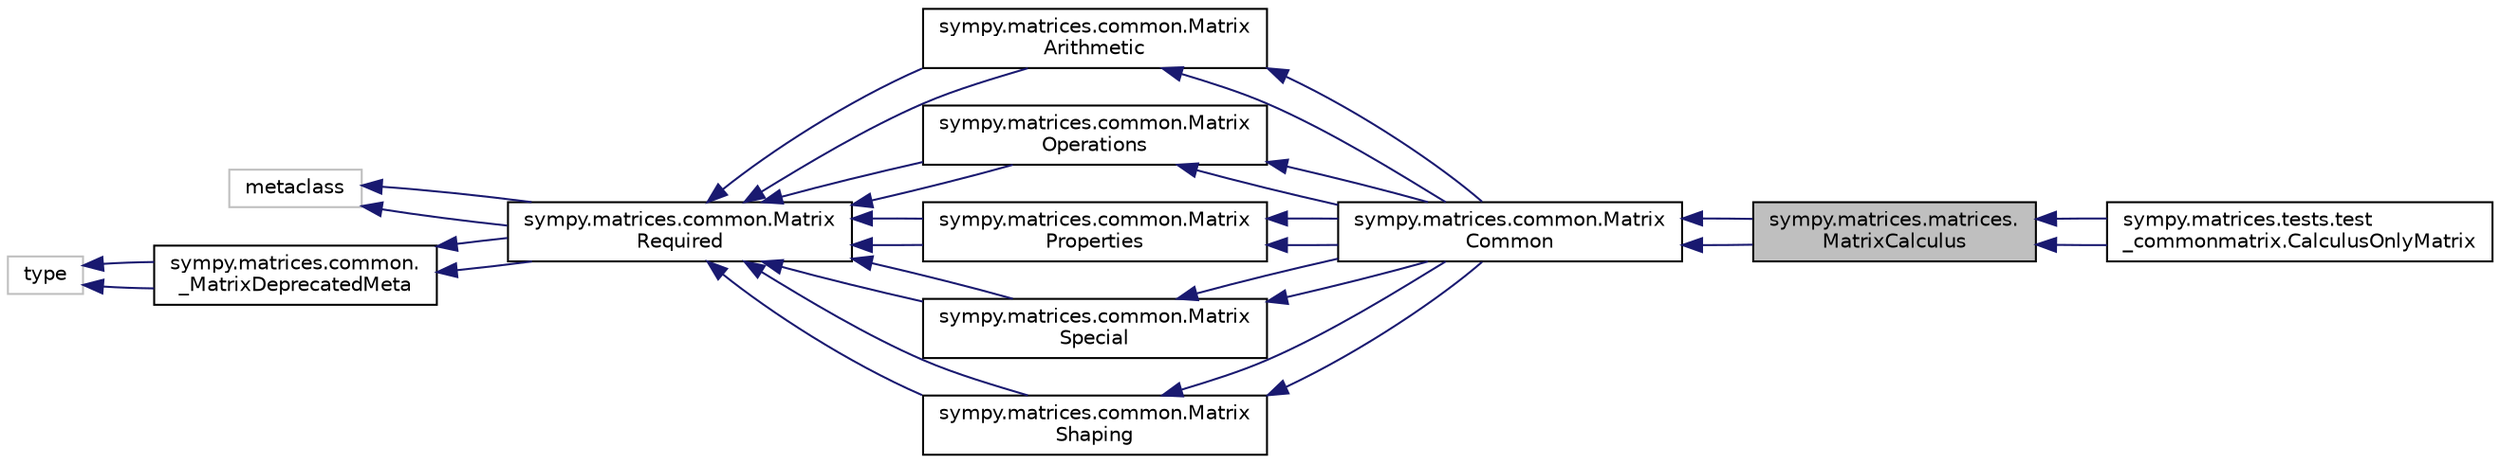 digraph "sympy.matrices.matrices.MatrixCalculus"
{
 // LATEX_PDF_SIZE
  edge [fontname="Helvetica",fontsize="10",labelfontname="Helvetica",labelfontsize="10"];
  node [fontname="Helvetica",fontsize="10",shape=record];
  rankdir="LR";
  Node1 [label="sympy.matrices.matrices.\lMatrixCalculus",height=0.2,width=0.4,color="black", fillcolor="grey75", style="filled", fontcolor="black",tooltip=" "];
  Node2 -> Node1 [dir="back",color="midnightblue",fontsize="10",style="solid",fontname="Helvetica"];
  Node2 [label="sympy.matrices.common.Matrix\lCommon",height=0.2,width=0.4,color="black", fillcolor="white", style="filled",URL="$classsympy_1_1matrices_1_1common_1_1MatrixCommon.html",tooltip=" "];
  Node3 -> Node2 [dir="back",color="midnightblue",fontsize="10",style="solid",fontname="Helvetica"];
  Node3 [label="sympy.matrices.common.Matrix\lArithmetic",height=0.2,width=0.4,color="black", fillcolor="white", style="filled",URL="$classsympy_1_1matrices_1_1common_1_1MatrixArithmetic.html",tooltip=" "];
  Node4 -> Node3 [dir="back",color="midnightblue",fontsize="10",style="solid",fontname="Helvetica"];
  Node4 [label="sympy.matrices.common.Matrix\lRequired",height=0.2,width=0.4,color="black", fillcolor="white", style="filled",URL="$classsympy_1_1matrices_1_1common_1_1MatrixRequired.html",tooltip=" "];
  Node5 -> Node4 [dir="back",color="midnightblue",fontsize="10",style="solid",fontname="Helvetica"];
  Node5 [label="metaclass",height=0.2,width=0.4,color="grey75", fillcolor="white", style="filled",tooltip=" "];
  Node6 -> Node4 [dir="back",color="midnightblue",fontsize="10",style="solid",fontname="Helvetica"];
  Node6 [label="sympy.matrices.common.\l_MatrixDeprecatedMeta",height=0.2,width=0.4,color="black", fillcolor="white", style="filled",URL="$classsympy_1_1matrices_1_1common_1_1__MatrixDeprecatedMeta.html",tooltip=" "];
  Node7 -> Node6 [dir="back",color="midnightblue",fontsize="10",style="solid",fontname="Helvetica"];
  Node7 [label="type",height=0.2,width=0.4,color="grey75", fillcolor="white", style="filled",tooltip=" "];
  Node7 -> Node6 [dir="back",color="midnightblue",fontsize="10",style="solid",fontname="Helvetica"];
  Node5 -> Node4 [dir="back",color="midnightblue",fontsize="10",style="solid",fontname="Helvetica"];
  Node6 -> Node4 [dir="back",color="midnightblue",fontsize="10",style="solid",fontname="Helvetica"];
  Node4 -> Node3 [dir="back",color="midnightblue",fontsize="10",style="solid",fontname="Helvetica"];
  Node8 -> Node2 [dir="back",color="midnightblue",fontsize="10",style="solid",fontname="Helvetica"];
  Node8 [label="sympy.matrices.common.Matrix\lOperations",height=0.2,width=0.4,color="black", fillcolor="white", style="filled",URL="$classsympy_1_1matrices_1_1common_1_1MatrixOperations.html",tooltip=" "];
  Node4 -> Node8 [dir="back",color="midnightblue",fontsize="10",style="solid",fontname="Helvetica"];
  Node4 -> Node8 [dir="back",color="midnightblue",fontsize="10",style="solid",fontname="Helvetica"];
  Node9 -> Node2 [dir="back",color="midnightblue",fontsize="10",style="solid",fontname="Helvetica"];
  Node9 [label="sympy.matrices.common.Matrix\lProperties",height=0.2,width=0.4,color="black", fillcolor="white", style="filled",URL="$classsympy_1_1matrices_1_1common_1_1MatrixProperties.html",tooltip=" "];
  Node4 -> Node9 [dir="back",color="midnightblue",fontsize="10",style="solid",fontname="Helvetica"];
  Node4 -> Node9 [dir="back",color="midnightblue",fontsize="10",style="solid",fontname="Helvetica"];
  Node10 -> Node2 [dir="back",color="midnightblue",fontsize="10",style="solid",fontname="Helvetica"];
  Node10 [label="sympy.matrices.common.Matrix\lSpecial",height=0.2,width=0.4,color="black", fillcolor="white", style="filled",URL="$classsympy_1_1matrices_1_1common_1_1MatrixSpecial.html",tooltip=" "];
  Node4 -> Node10 [dir="back",color="midnightblue",fontsize="10",style="solid",fontname="Helvetica"];
  Node4 -> Node10 [dir="back",color="midnightblue",fontsize="10",style="solid",fontname="Helvetica"];
  Node11 -> Node2 [dir="back",color="midnightblue",fontsize="10",style="solid",fontname="Helvetica"];
  Node11 [label="sympy.matrices.common.Matrix\lShaping",height=0.2,width=0.4,color="black", fillcolor="white", style="filled",URL="$classsympy_1_1matrices_1_1common_1_1MatrixShaping.html",tooltip=" "];
  Node4 -> Node11 [dir="back",color="midnightblue",fontsize="10",style="solid",fontname="Helvetica"];
  Node4 -> Node11 [dir="back",color="midnightblue",fontsize="10",style="solid",fontname="Helvetica"];
  Node3 -> Node2 [dir="back",color="midnightblue",fontsize="10",style="solid",fontname="Helvetica"];
  Node8 -> Node2 [dir="back",color="midnightblue",fontsize="10",style="solid",fontname="Helvetica"];
  Node9 -> Node2 [dir="back",color="midnightblue",fontsize="10",style="solid",fontname="Helvetica"];
  Node10 -> Node2 [dir="back",color="midnightblue",fontsize="10",style="solid",fontname="Helvetica"];
  Node11 -> Node2 [dir="back",color="midnightblue",fontsize="10",style="solid",fontname="Helvetica"];
  Node2 -> Node1 [dir="back",color="midnightblue",fontsize="10",style="solid",fontname="Helvetica"];
  Node1 -> Node12 [dir="back",color="midnightblue",fontsize="10",style="solid",fontname="Helvetica"];
  Node12 [label="sympy.matrices.tests.test\l_commonmatrix.CalculusOnlyMatrix",height=0.2,width=0.4,color="black", fillcolor="white", style="filled",URL="$classsympy_1_1matrices_1_1tests_1_1test__commonmatrix_1_1CalculusOnlyMatrix.html",tooltip=" "];
  Node1 -> Node12 [dir="back",color="midnightblue",fontsize="10",style="solid",fontname="Helvetica"];
}
